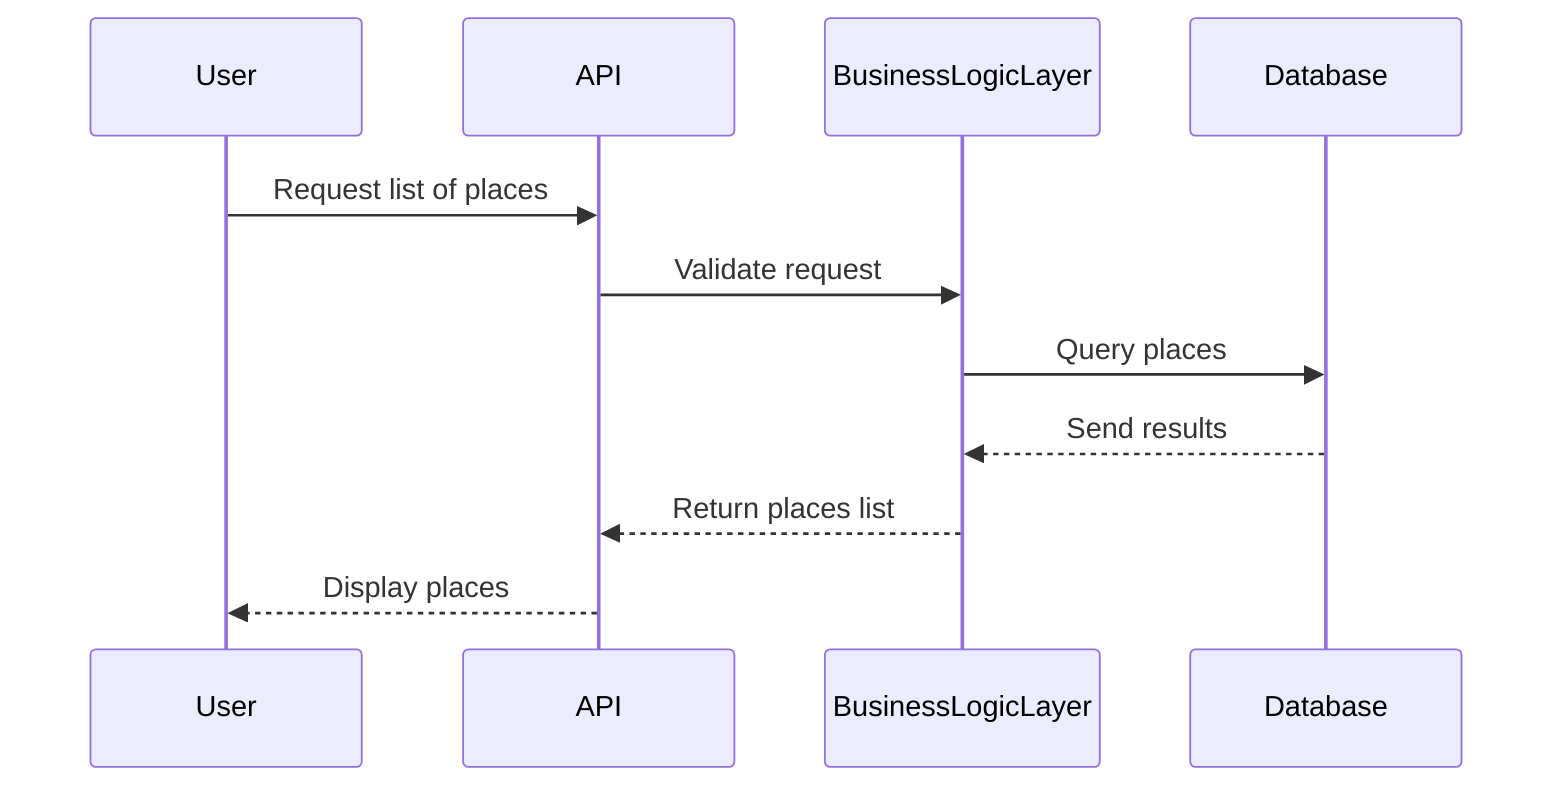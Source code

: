 sequenceDiagram
    participant User
    participant API
    participant BL as BusinessLogicLayer
    participant DB as Database

    User->>API: Request list of places
    API->>BL: Validate request
    BL->>DB: Query places
    DB-->>BL: Send results
    BL-->>API: Return places list
    API-->>User: Display places